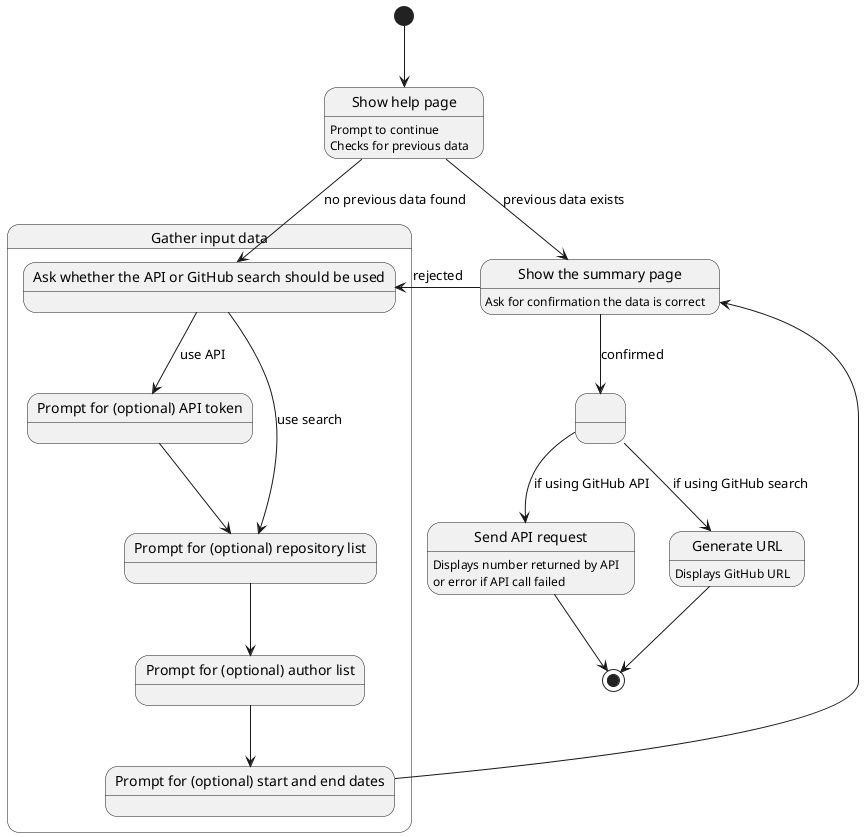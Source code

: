 @startuml

skinparam stateShape<<oct>> octagon

state "Show help page" as help <<oct>>
    help : Prompt to continue
    help : Checks for previous data
state "Show the summary page" as summary
    summary : Ask for confirmation the data is correct

state " " as using_api
state "Send API request" as send
    send : Displays number returned by API
    send : or error if API call failed
state "Generate URL" as generate
    generate : Displays GitHub URL

state "Gather input data" as data {
    state "Ask whether the API or GitHub search should be used" as q_use_api

    state "Prompt for (optional) API token" as g_token
    state "Prompt for (optional) repository list" as g_repos
    state "Prompt for (optional) author list" as g_authors
    state "Prompt for (optional) start and end dates" as g_dates

    q_use_api --> g_token : use API
    g_token --> g_repos
    q_use_api --> g_repos : use search
    g_repos --> g_authors
    g_authors --> g_dates
}

[*] --> help
help --> summary : previous data exists
help --> q_use_api : no previous data found

g_dates --> summary
summary --> q_use_api : rejected
summary --> using_api : confirmed
using_api --> send : if using GitHub API
using_api --> generate : if using GitHub search

send --> [*]
generate --> [*]

@enduml


plantUML to DOT


// replace nodes
state ("[\w \(\)]+") as ([\w_]+)
$2 [label=$1];

// replace edges
--> ([\w_]+)(?: : ([\w ]+))?
-> $1 [label="$2"];

 \[label=""\]


 //

